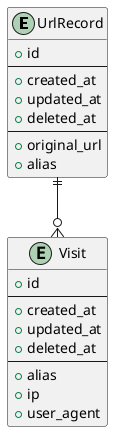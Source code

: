 @startuml ERD

entity "UrlRecord" as record {
  + id
  --
  + created_at
  + updated_at
  + deleted_at
  --
  + original_url
  + alias
}


entity "Visit" as visit {
  + id
  --
  + created_at
  + updated_at
  + deleted_at
  --
  + alias
  + ip
  + user_agent
}


record ||--o{ visit
@enduml